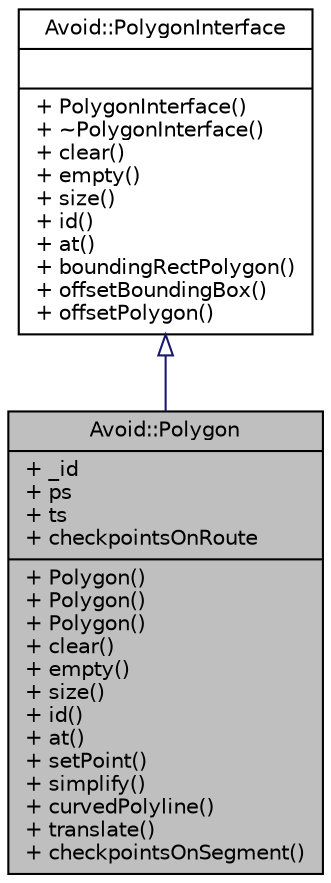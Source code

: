 digraph "Avoid::Polygon"
{
  edge [fontname="Helvetica",fontsize="10",labelfontname="Helvetica",labelfontsize="10"];
  node [fontname="Helvetica",fontsize="10",shape=record];
  Node3 [label="{Avoid::Polygon\n|+ _id\l+ ps\l+ ts\l+ checkpointsOnRoute\l|+ Polygon()\l+ Polygon()\l+ Polygon()\l+ clear()\l+ empty()\l+ size()\l+ id()\l+ at()\l+ setPoint()\l+ simplify()\l+ curvedPolyline()\l+ translate()\l+ checkpointsOnSegment()\l}",height=0.2,width=0.4,color="black", fillcolor="grey75", style="filled", fontcolor="black"];
  Node4 -> Node3 [dir="back",color="midnightblue",fontsize="10",style="solid",arrowtail="onormal",fontname="Helvetica"];
  Node4 [label="{Avoid::PolygonInterface\n||+ PolygonInterface()\l+ ~PolygonInterface()\l+ clear()\l+ empty()\l+ size()\l+ id()\l+ at()\l+ boundingRectPolygon()\l+ offsetBoundingBox()\l+ offsetPolygon()\l}",height=0.2,width=0.4,color="black", fillcolor="white", style="filled",URL="$classAvoid_1_1PolygonInterface.html",tooltip="A common interface used by the Polygon classes. "];
}
